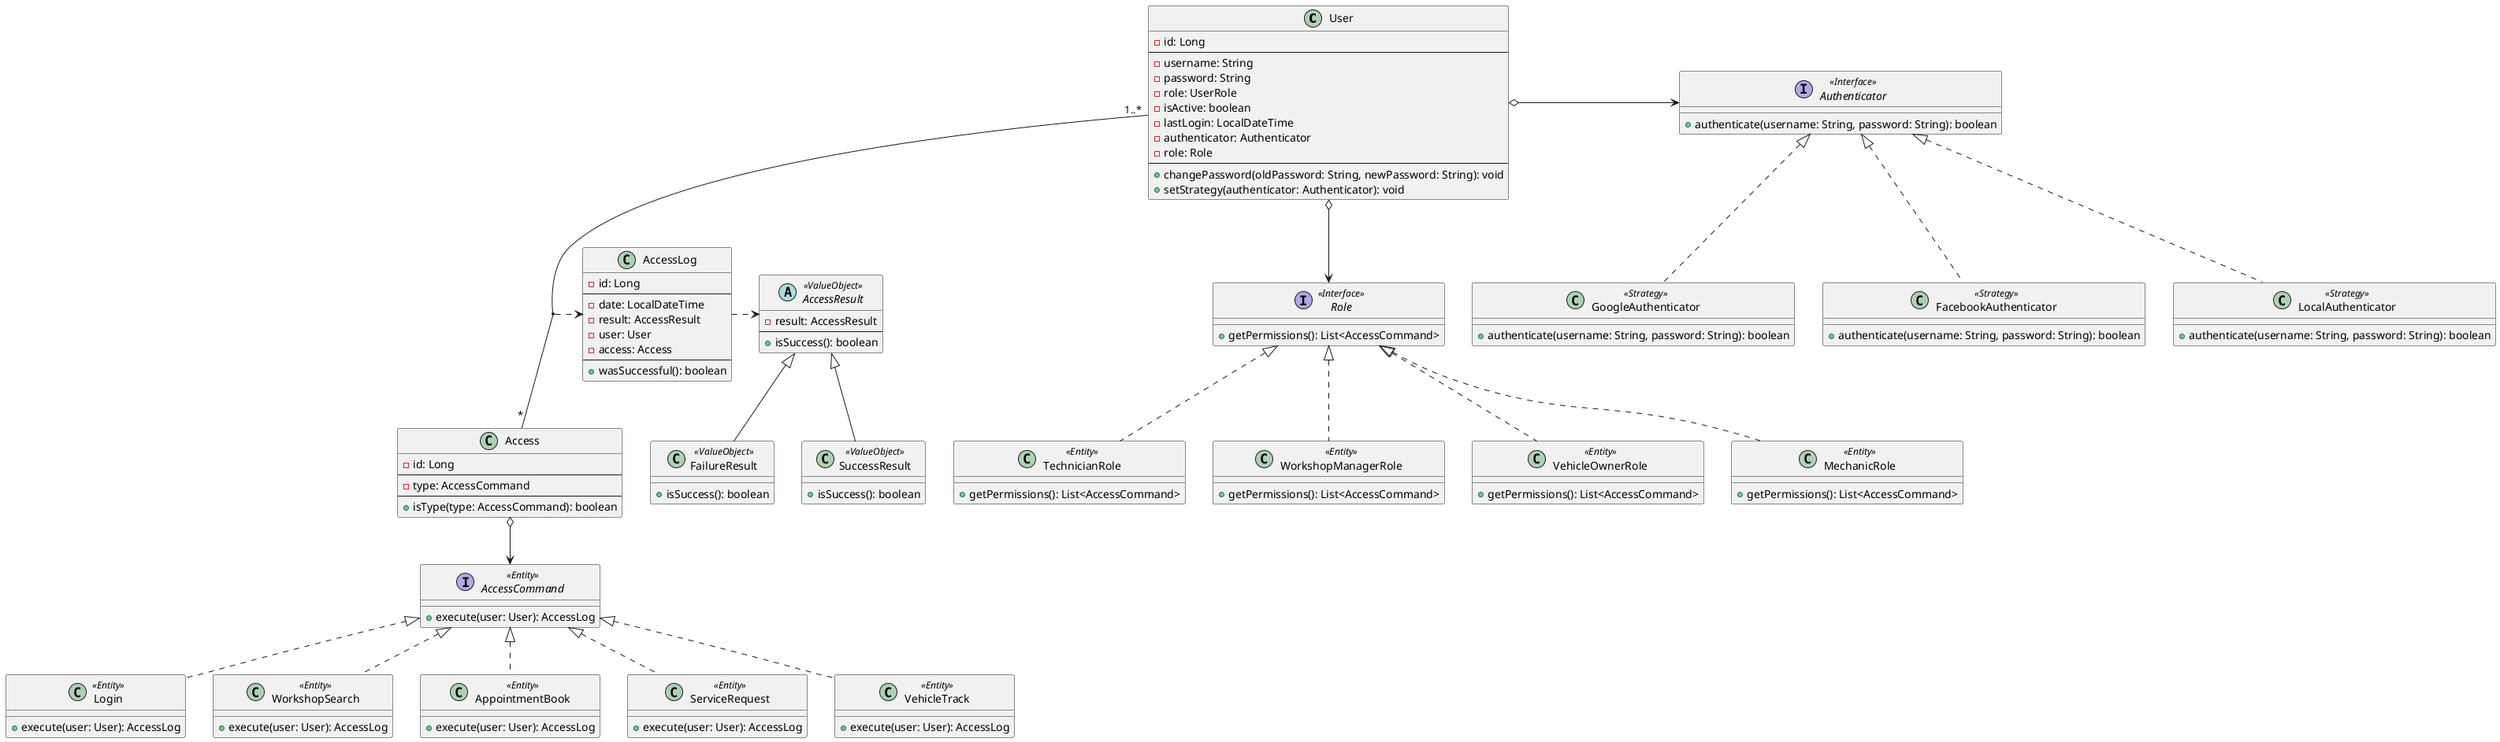 @startuml IAM Bounded Context

 class User {
    - id: Long
    --
    - username: String
    - password: String
    - role: UserRole
    - isActive: boolean
    - lastLogin: LocalDateTime
    - authenticator: Authenticator
    - role: Role
    --
    + changePassword(oldPassword: String, newPassword: String): void
    + setStrategy(authenticator: Authenticator): void
  }
  class Access {
    - id: Long
    --
    - type: AccessCommand
    --
    + isType(type: AccessCommand): boolean
  }
  class AccessLog {
    - id: Long
    --
    - date: LocalDateTime
    - result: AccessResult
    - user: User
    - access: Access
    --
    + wasSuccessful(): boolean
  }
  interface Authenticator <<Interface>> {
    + authenticate(username: String, password: String): boolean
  }

  class LocalAuthenticator <<Strategy>> implements Authenticator {
    + authenticate(username: String, password: String): boolean
  }
  class GoogleAuthenticator <<Strategy>> implements Authenticator {
    + authenticate(username: String, password: String): boolean
  }
  class FacebookAuthenticator <<Strategy>> implements Authenticator {
    + authenticate(username: String, password: String): boolean
  }

  interface Role <<Interface>> {
    + getPermissions(): List<AccessCommand>
  }

  class WorkshopManagerRole <<Entity>> implements Role {
    + getPermissions(): List<AccessCommand> 
  }
  class VehicleOwnerRole <<Entity>> implements Role {
    + getPermissions(): List<AccessCommand>
  }
  class MechanicRole <<Entity>> implements Role {
    + getPermissions(): List<AccessCommand>
  }
  class TechnicianRole <<Entity>> implements Role {
    + getPermissions(): List<AccessCommand>
  }

  interface AccessCommand <<Entity>> {
    + execute(user: User): AccessLog
  }
  class Login <<Entity>> implements AccessCommand {
    + execute(user: User): AccessLog
  }
  class WorkshopSearch <<Entity>> implements AccessCommand {
    + execute(user: User): AccessLog
  }
  class AppointmentBook <<Entity>> implements AccessCommand {
    + execute(user: User): AccessLog
  }
  class ServiceRequest <<Entity>> implements AccessCommand {
    + execute(user: User): AccessLog
  }
  class VehicleTrack <<Entity>> implements AccessCommand {
    + execute(user: User): AccessLog
  }
  abstract class AccessResult <<ValueObject>> {
    - result: AccessResult
    --
    + isSuccess(): boolean
  }
  class SuccessResult <<ValueObject>> extends AccessResult {
    + isSuccess(): boolean
  }
  class FailureResult <<ValueObject>> extends AccessResult {
    + isSuccess(): boolean
  }

User "1..*" -- "*" Access
AccessLog .right.> AccessResult
(User, Access) .> AccessLog
User o-right-> Authenticator
User o-down-> Role
Access o-down-> AccessCommand


@enduml
